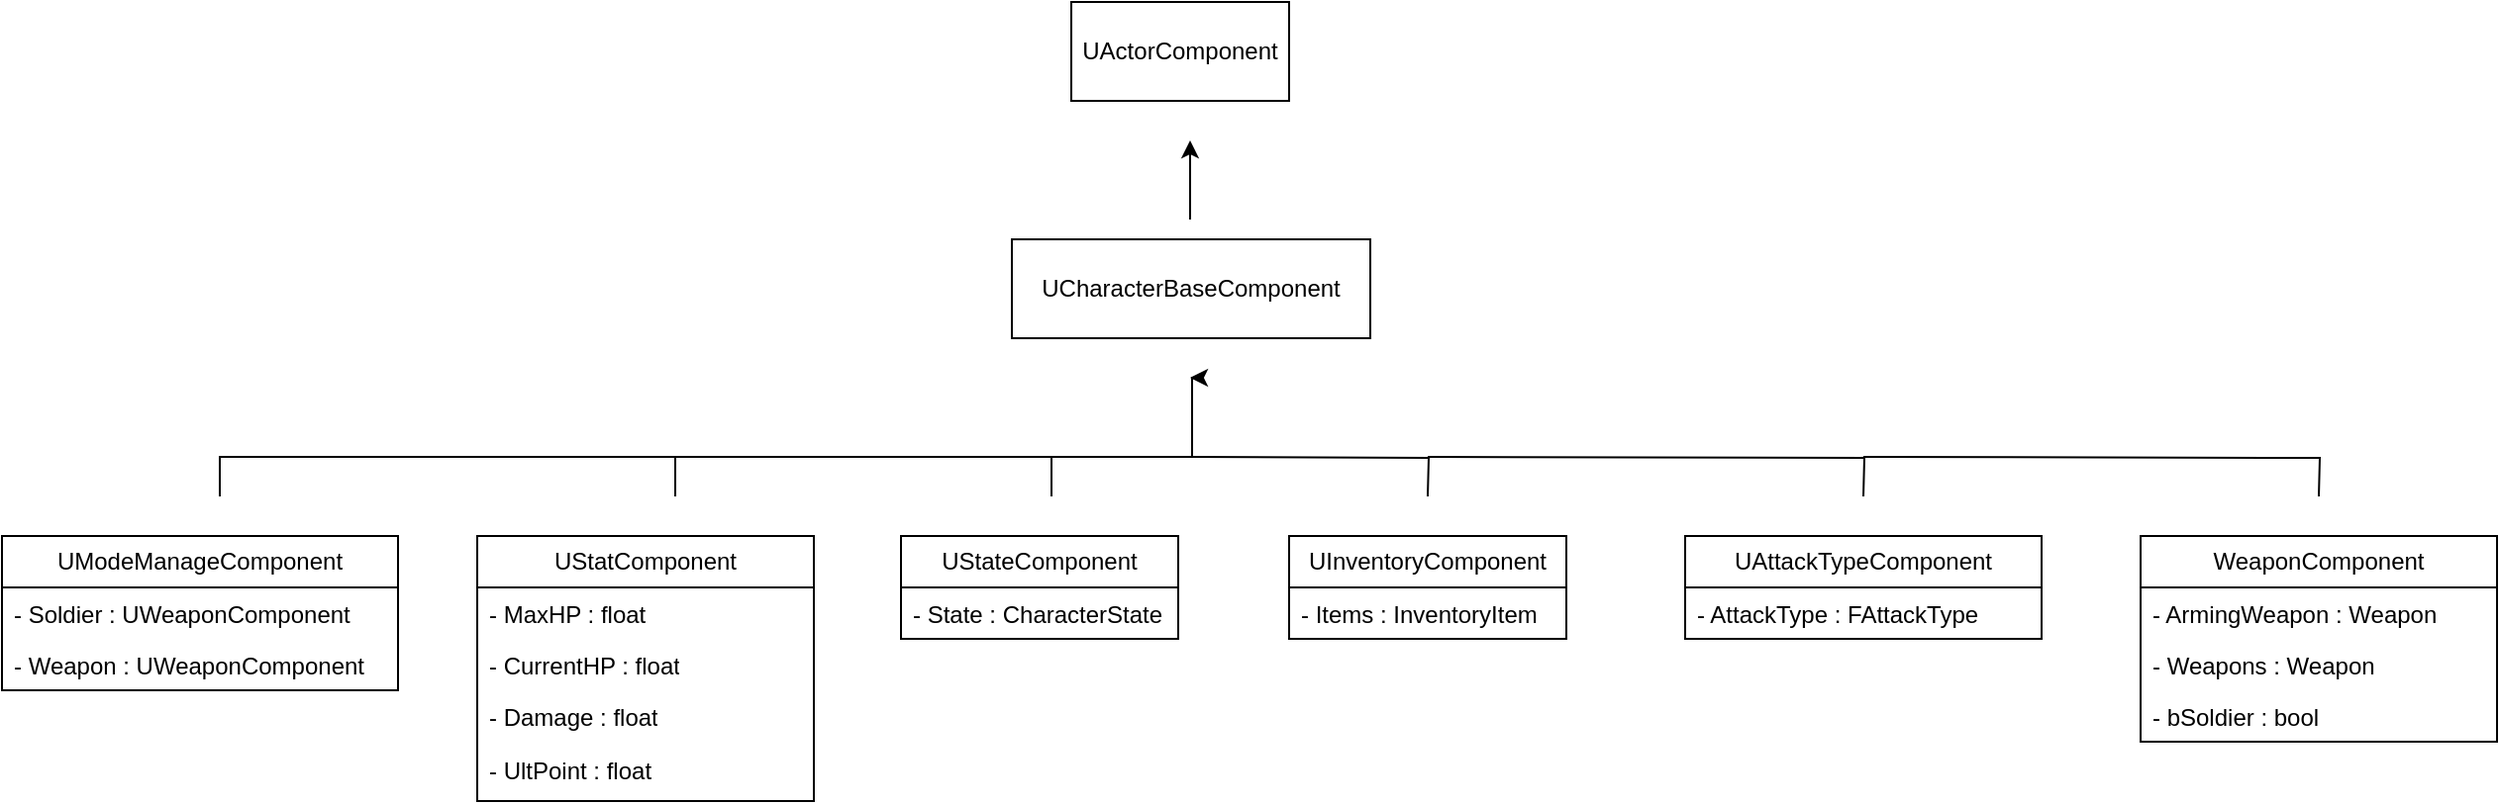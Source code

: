 <mxfile version="21.6.6" type="device">
  <diagram name="페이지-1" id="puPQ3SxAytkEupBkL4A_">
    <mxGraphModel dx="2261" dy="758" grid="1" gridSize="10" guides="1" tooltips="1" connect="1" arrows="1" fold="1" page="1" pageScale="1" pageWidth="827" pageHeight="1169" math="0" shadow="0">
      <root>
        <mxCell id="0" />
        <mxCell id="1" parent="0" />
        <mxCell id="FxGjEY7ibubenoC2exz6-1" value="UActorComponent" style="html=1;whiteSpace=wrap;" vertex="1" parent="1">
          <mxGeometry x="360" y="110" width="110" height="50" as="geometry" />
        </mxCell>
        <mxCell id="FxGjEY7ibubenoC2exz6-2" value="UCharacterBaseComponent" style="html=1;whiteSpace=wrap;" vertex="1" parent="1">
          <mxGeometry x="330" y="230" width="181" height="50" as="geometry" />
        </mxCell>
        <mxCell id="FxGjEY7ibubenoC2exz6-3" value="" style="endArrow=classic;html=1;rounded=0;" edge="1" parent="1">
          <mxGeometry width="50" height="50" relative="1" as="geometry">
            <mxPoint x="420" y="220" as="sourcePoint" />
            <mxPoint x="420" y="180" as="targetPoint" />
          </mxGeometry>
        </mxCell>
        <mxCell id="FxGjEY7ibubenoC2exz6-14" value="UModeManageComponent" style="swimlane;fontStyle=0;childLayout=stackLayout;horizontal=1;startSize=26;fillColor=none;horizontalStack=0;resizeParent=1;resizeParentMax=0;resizeLast=0;collapsible=1;marginBottom=0;whiteSpace=wrap;html=1;" vertex="1" parent="1">
          <mxGeometry x="-180" y="380" width="200" height="78" as="geometry" />
        </mxCell>
        <mxCell id="FxGjEY7ibubenoC2exz6-15" value="- Soldier : UWeaponComponent" style="text;strokeColor=none;fillColor=none;align=left;verticalAlign=top;spacingLeft=4;spacingRight=4;overflow=hidden;rotatable=0;points=[[0,0.5],[1,0.5]];portConstraint=eastwest;whiteSpace=wrap;html=1;" vertex="1" parent="FxGjEY7ibubenoC2exz6-14">
          <mxGeometry y="26" width="200" height="26" as="geometry" />
        </mxCell>
        <mxCell id="FxGjEY7ibubenoC2exz6-16" value="- Weapon : UWeaponComponent" style="text;strokeColor=none;fillColor=none;align=left;verticalAlign=top;spacingLeft=4;spacingRight=4;overflow=hidden;rotatable=0;points=[[0,0.5],[1,0.5]];portConstraint=eastwest;whiteSpace=wrap;html=1;" vertex="1" parent="FxGjEY7ibubenoC2exz6-14">
          <mxGeometry y="52" width="200" height="26" as="geometry" />
        </mxCell>
        <mxCell id="FxGjEY7ibubenoC2exz6-18" value="UStatComponent" style="swimlane;fontStyle=0;childLayout=stackLayout;horizontal=1;startSize=26;fillColor=none;horizontalStack=0;resizeParent=1;resizeParentMax=0;resizeLast=0;collapsible=1;marginBottom=0;whiteSpace=wrap;html=1;" vertex="1" parent="1">
          <mxGeometry x="60" y="380" width="170" height="134" as="geometry" />
        </mxCell>
        <mxCell id="FxGjEY7ibubenoC2exz6-19" value="- MaxHP : float" style="text;strokeColor=none;fillColor=none;align=left;verticalAlign=top;spacingLeft=4;spacingRight=4;overflow=hidden;rotatable=0;points=[[0,0.5],[1,0.5]];portConstraint=eastwest;whiteSpace=wrap;html=1;" vertex="1" parent="FxGjEY7ibubenoC2exz6-18">
          <mxGeometry y="26" width="170" height="26" as="geometry" />
        </mxCell>
        <mxCell id="FxGjEY7ibubenoC2exz6-20" value="- CurrentHP : float" style="text;strokeColor=none;fillColor=none;align=left;verticalAlign=top;spacingLeft=4;spacingRight=4;overflow=hidden;rotatable=0;points=[[0,0.5],[1,0.5]];portConstraint=eastwest;whiteSpace=wrap;html=1;" vertex="1" parent="FxGjEY7ibubenoC2exz6-18">
          <mxGeometry y="52" width="170" height="26" as="geometry" />
        </mxCell>
        <mxCell id="FxGjEY7ibubenoC2exz6-21" value="- Damage : float" style="text;strokeColor=none;fillColor=none;align=left;verticalAlign=top;spacingLeft=4;spacingRight=4;overflow=hidden;rotatable=0;points=[[0,0.5],[1,0.5]];portConstraint=eastwest;whiteSpace=wrap;html=1;" vertex="1" parent="FxGjEY7ibubenoC2exz6-18">
          <mxGeometry y="78" width="170" height="26" as="geometry" />
        </mxCell>
        <mxCell id="FxGjEY7ibubenoC2exz6-22" value="- UltPoint : float" style="text;strokeColor=none;fillColor=none;align=left;verticalAlign=middle;spacingLeft=4;spacingRight=4;overflow=hidden;points=[[0,0.5],[1,0.5]];portConstraint=eastwest;rotatable=0;whiteSpace=wrap;html=1;" vertex="1" parent="FxGjEY7ibubenoC2exz6-18">
          <mxGeometry y="104" width="170" height="30" as="geometry" />
        </mxCell>
        <mxCell id="FxGjEY7ibubenoC2exz6-23" value="UStateComponent" style="swimlane;fontStyle=0;childLayout=stackLayout;horizontal=1;startSize=26;fillColor=none;horizontalStack=0;resizeParent=1;resizeParentMax=0;resizeLast=0;collapsible=1;marginBottom=0;whiteSpace=wrap;html=1;" vertex="1" parent="1">
          <mxGeometry x="274" y="380" width="140" height="52" as="geometry" />
        </mxCell>
        <mxCell id="FxGjEY7ibubenoC2exz6-24" value="- State : CharacterState" style="text;strokeColor=none;fillColor=none;align=left;verticalAlign=top;spacingLeft=4;spacingRight=4;overflow=hidden;rotatable=0;points=[[0,0.5],[1,0.5]];portConstraint=eastwest;whiteSpace=wrap;html=1;" vertex="1" parent="FxGjEY7ibubenoC2exz6-23">
          <mxGeometry y="26" width="140" height="26" as="geometry" />
        </mxCell>
        <mxCell id="FxGjEY7ibubenoC2exz6-27" value="UInventoryComponent" style="swimlane;fontStyle=0;childLayout=stackLayout;horizontal=1;startSize=26;fillColor=none;horizontalStack=0;resizeParent=1;resizeParentMax=0;resizeLast=0;collapsible=1;marginBottom=0;whiteSpace=wrap;html=1;" vertex="1" parent="1">
          <mxGeometry x="470" y="380" width="140" height="52" as="geometry" />
        </mxCell>
        <mxCell id="FxGjEY7ibubenoC2exz6-28" value="- Items : InventoryItem" style="text;strokeColor=none;fillColor=none;align=left;verticalAlign=top;spacingLeft=4;spacingRight=4;overflow=hidden;rotatable=0;points=[[0,0.5],[1,0.5]];portConstraint=eastwest;whiteSpace=wrap;html=1;" vertex="1" parent="FxGjEY7ibubenoC2exz6-27">
          <mxGeometry y="26" width="140" height="26" as="geometry" />
        </mxCell>
        <mxCell id="FxGjEY7ibubenoC2exz6-31" value="UAttackTypeComponent" style="swimlane;fontStyle=0;childLayout=stackLayout;horizontal=1;startSize=26;fillColor=none;horizontalStack=0;resizeParent=1;resizeParentMax=0;resizeLast=0;collapsible=1;marginBottom=0;whiteSpace=wrap;html=1;" vertex="1" parent="1">
          <mxGeometry x="670" y="380" width="180" height="52" as="geometry" />
        </mxCell>
        <mxCell id="FxGjEY7ibubenoC2exz6-32" value="- AttackType : FAttackType" style="text;strokeColor=none;fillColor=none;align=left;verticalAlign=top;spacingLeft=4;spacingRight=4;overflow=hidden;rotatable=0;points=[[0,0.5],[1,0.5]];portConstraint=eastwest;whiteSpace=wrap;html=1;" vertex="1" parent="FxGjEY7ibubenoC2exz6-31">
          <mxGeometry y="26" width="180" height="26" as="geometry" />
        </mxCell>
        <mxCell id="FxGjEY7ibubenoC2exz6-35" value="WeaponComponent" style="swimlane;fontStyle=0;childLayout=stackLayout;horizontal=1;startSize=26;fillColor=none;horizontalStack=0;resizeParent=1;resizeParentMax=0;resizeLast=0;collapsible=1;marginBottom=0;whiteSpace=wrap;html=1;" vertex="1" parent="1">
          <mxGeometry x="900" y="380" width="180" height="104" as="geometry" />
        </mxCell>
        <mxCell id="FxGjEY7ibubenoC2exz6-36" value="- ArmingWeapon : Weapon" style="text;strokeColor=none;fillColor=none;align=left;verticalAlign=top;spacingLeft=4;spacingRight=4;overflow=hidden;rotatable=0;points=[[0,0.5],[1,0.5]];portConstraint=eastwest;whiteSpace=wrap;html=1;" vertex="1" parent="FxGjEY7ibubenoC2exz6-35">
          <mxGeometry y="26" width="180" height="26" as="geometry" />
        </mxCell>
        <mxCell id="FxGjEY7ibubenoC2exz6-37" value="- Weapons : Weapon" style="text;strokeColor=none;fillColor=none;align=left;verticalAlign=top;spacingLeft=4;spacingRight=4;overflow=hidden;rotatable=0;points=[[0,0.5],[1,0.5]];portConstraint=eastwest;whiteSpace=wrap;html=1;" vertex="1" parent="FxGjEY7ibubenoC2exz6-35">
          <mxGeometry y="52" width="180" height="26" as="geometry" />
        </mxCell>
        <mxCell id="FxGjEY7ibubenoC2exz6-38" value="- bSoldier : bool" style="text;strokeColor=none;fillColor=none;align=left;verticalAlign=top;spacingLeft=4;spacingRight=4;overflow=hidden;rotatable=0;points=[[0,0.5],[1,0.5]];portConstraint=eastwest;whiteSpace=wrap;html=1;" vertex="1" parent="FxGjEY7ibubenoC2exz6-35">
          <mxGeometry y="78" width="180" height="26" as="geometry" />
        </mxCell>
        <mxCell id="FxGjEY7ibubenoC2exz6-39" value="" style="endArrow=classic;html=1;rounded=0;edgeStyle=orthogonalEdgeStyle;" edge="1" parent="1">
          <mxGeometry width="50" height="50" relative="1" as="geometry">
            <mxPoint x="350" y="360" as="sourcePoint" />
            <mxPoint x="420" y="300" as="targetPoint" />
            <Array as="points">
              <mxPoint x="350" y="340" />
              <mxPoint x="421" y="340" />
            </Array>
          </mxGeometry>
        </mxCell>
        <mxCell id="FxGjEY7ibubenoC2exz6-40" value="" style="endArrow=none;html=1;rounded=0;edgeStyle=orthogonalEdgeStyle;" edge="1" parent="1">
          <mxGeometry width="50" height="50" relative="1" as="geometry">
            <mxPoint x="420" y="340" as="sourcePoint" />
            <mxPoint x="540" y="360" as="targetPoint" />
          </mxGeometry>
        </mxCell>
        <mxCell id="FxGjEY7ibubenoC2exz6-41" value="" style="endArrow=none;html=1;rounded=0;edgeStyle=orthogonalEdgeStyle;" edge="1" parent="1">
          <mxGeometry width="50" height="50" relative="1" as="geometry">
            <mxPoint x="540" y="340" as="sourcePoint" />
            <mxPoint x="760" y="360" as="targetPoint" />
          </mxGeometry>
        </mxCell>
        <mxCell id="FxGjEY7ibubenoC2exz6-42" value="" style="endArrow=none;html=1;rounded=0;edgeStyle=orthogonalEdgeStyle;" edge="1" parent="1">
          <mxGeometry width="50" height="50" relative="1" as="geometry">
            <mxPoint x="760" y="340" as="sourcePoint" />
            <mxPoint x="990" y="360" as="targetPoint" />
          </mxGeometry>
        </mxCell>
        <mxCell id="FxGjEY7ibubenoC2exz6-43" value="" style="endArrow=none;html=1;rounded=0;edgeStyle=orthogonalEdgeStyle;" edge="1" parent="1">
          <mxGeometry width="50" height="50" relative="1" as="geometry">
            <mxPoint x="160" y="360" as="sourcePoint" />
            <mxPoint x="350" y="340" as="targetPoint" />
            <Array as="points">
              <mxPoint x="160" y="340" />
            </Array>
          </mxGeometry>
        </mxCell>
        <mxCell id="FxGjEY7ibubenoC2exz6-44" value="" style="endArrow=none;html=1;rounded=0;edgeStyle=orthogonalEdgeStyle;" edge="1" parent="1">
          <mxGeometry width="50" height="50" relative="1" as="geometry">
            <mxPoint x="-70" y="360" as="sourcePoint" />
            <mxPoint x="160" y="340" as="targetPoint" />
            <Array as="points">
              <mxPoint x="-70" y="340" />
            </Array>
          </mxGeometry>
        </mxCell>
      </root>
    </mxGraphModel>
  </diagram>
</mxfile>
